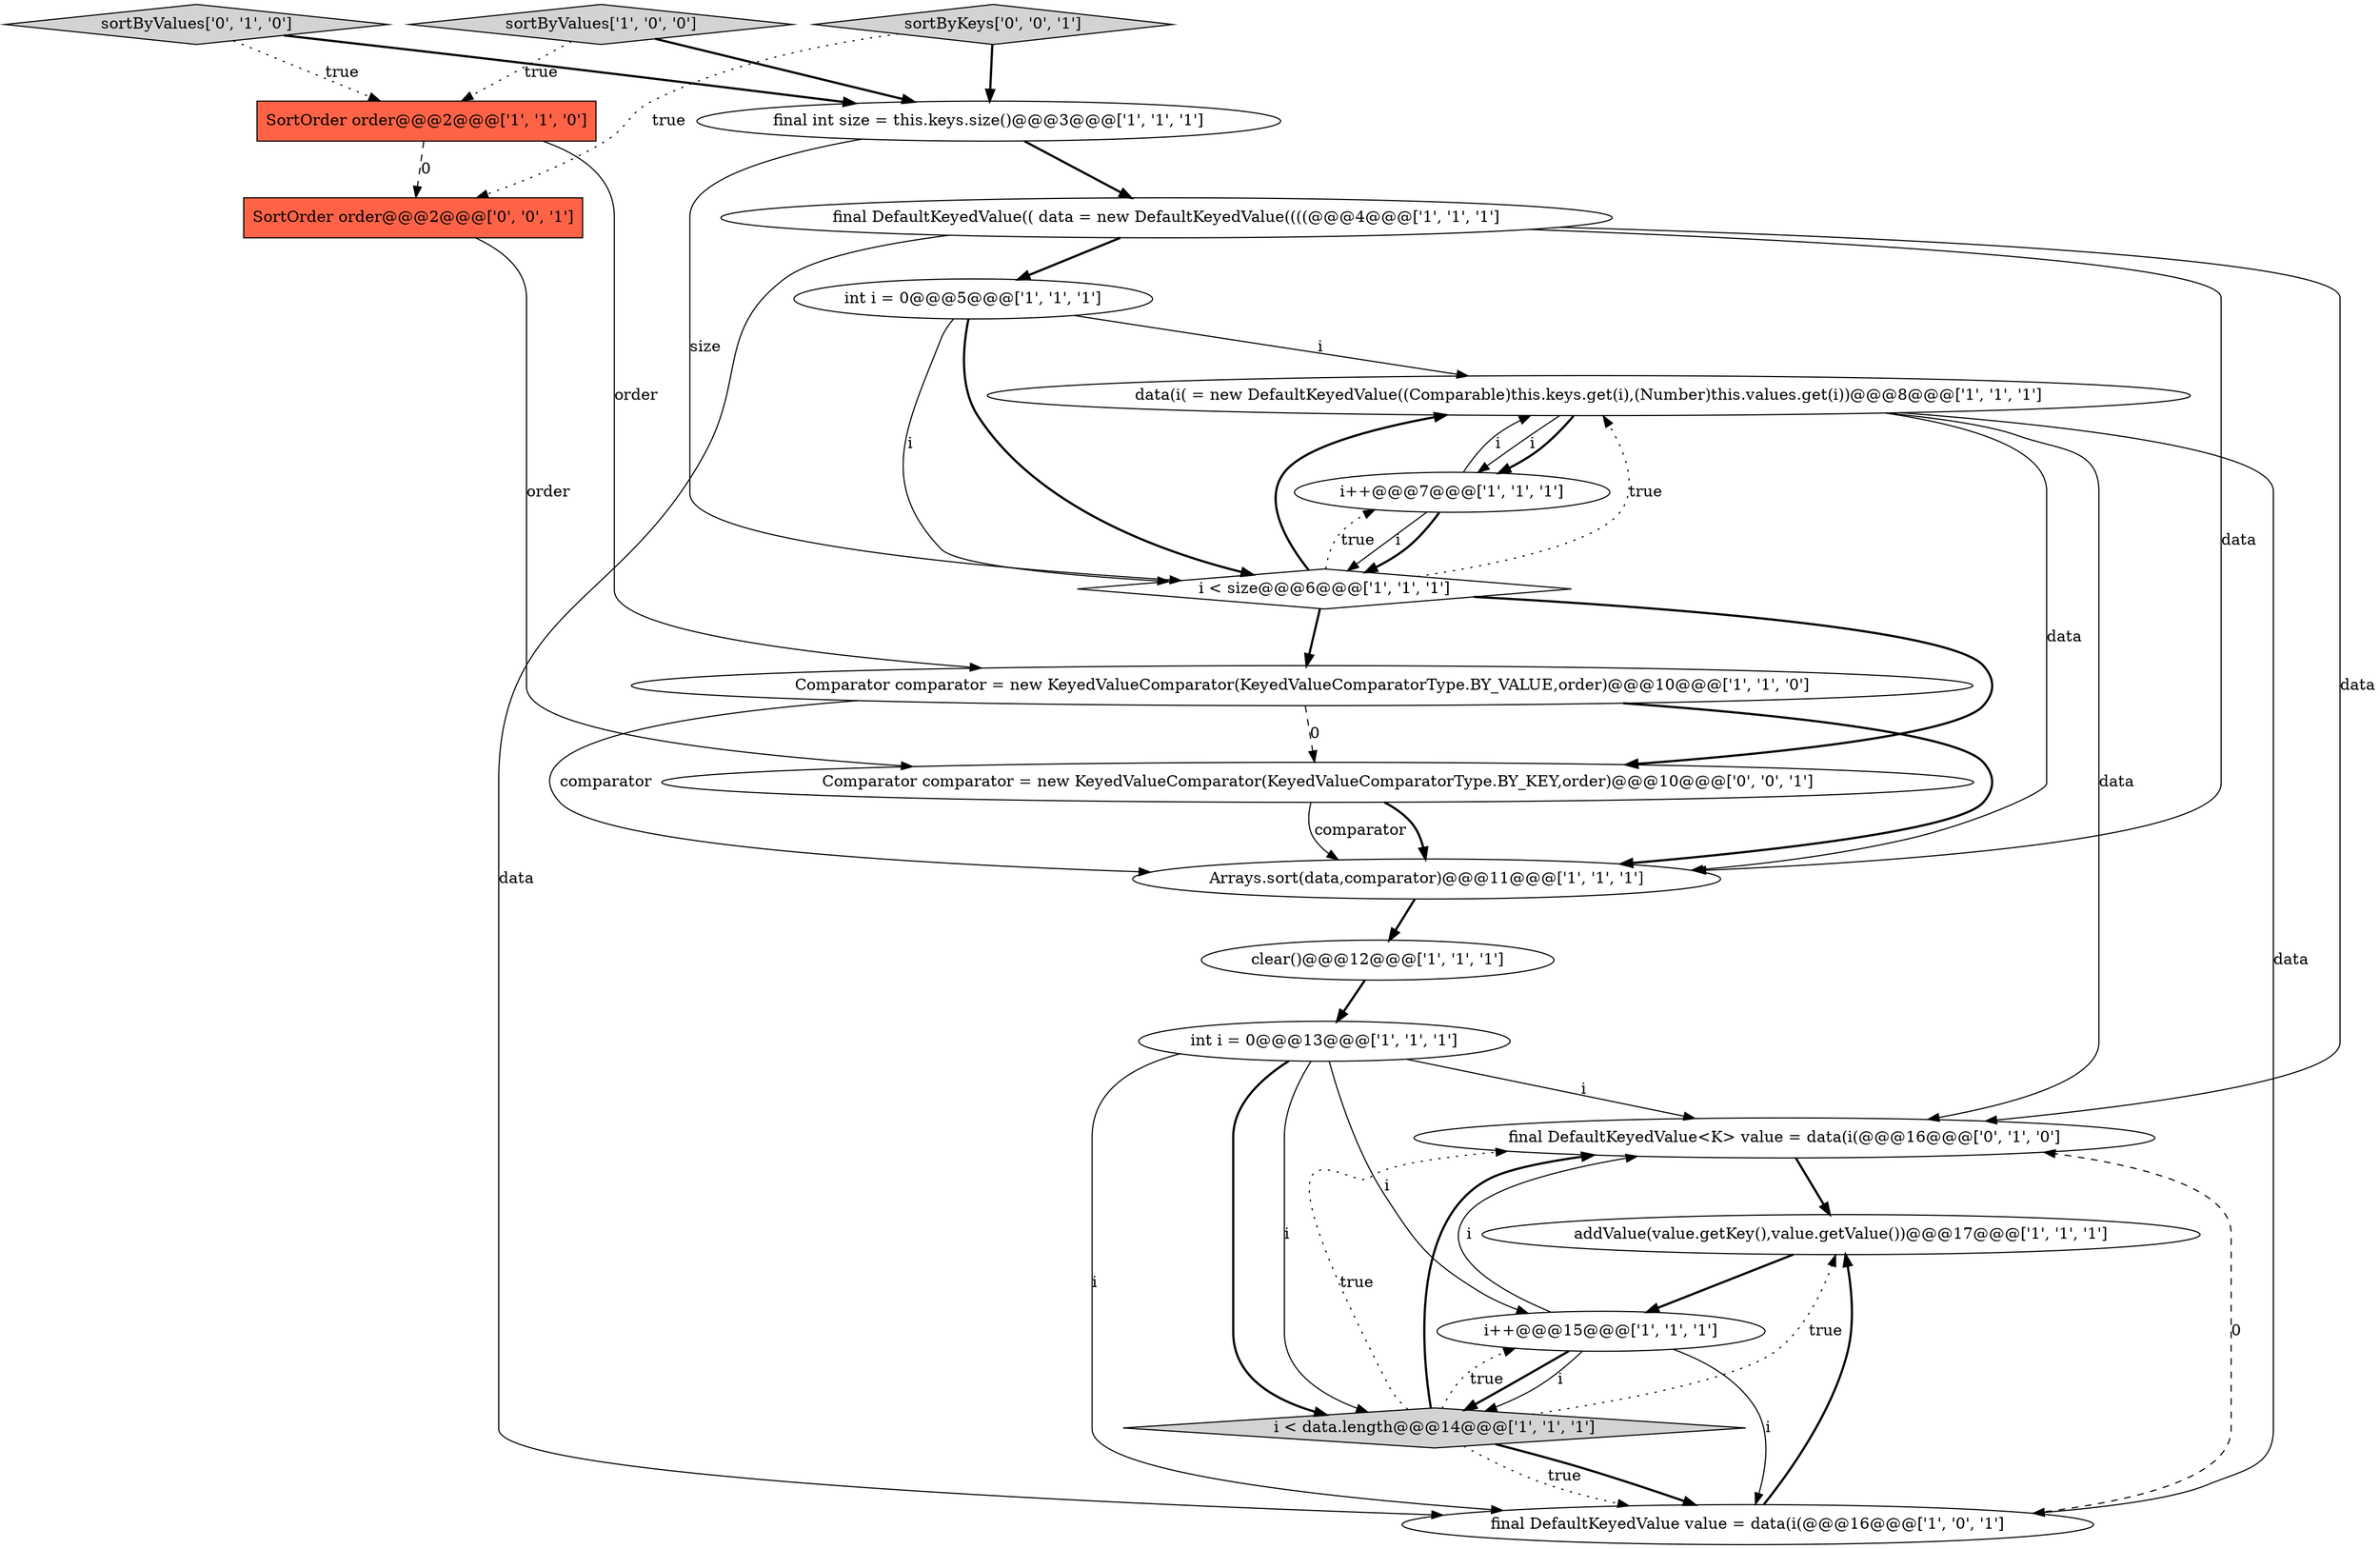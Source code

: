 digraph {
3 [style = filled, label = "SortOrder order@@@2@@@['1', '1', '0']", fillcolor = tomato, shape = box image = "AAA0AAABBB1BBB"];
16 [style = filled, label = "sortByValues['0', '1', '0']", fillcolor = lightgray, shape = diamond image = "AAA0AAABBB2BBB"];
5 [style = filled, label = "sortByValues['1', '0', '0']", fillcolor = lightgray, shape = diamond image = "AAA0AAABBB1BBB"];
11 [style = filled, label = "addValue(value.getKey(),value.getValue())@@@17@@@['1', '1', '1']", fillcolor = white, shape = ellipse image = "AAA0AAABBB1BBB"];
10 [style = filled, label = "Comparator comparator = new KeyedValueComparator(KeyedValueComparatorType.BY_VALUE,order)@@@10@@@['1', '1', '0']", fillcolor = white, shape = ellipse image = "AAA0AAABBB1BBB"];
17 [style = filled, label = "final DefaultKeyedValue<K> value = data(i(@@@16@@@['0', '1', '0']", fillcolor = white, shape = ellipse image = "AAA1AAABBB2BBB"];
2 [style = filled, label = "int i = 0@@@5@@@['1', '1', '1']", fillcolor = white, shape = ellipse image = "AAA0AAABBB1BBB"];
4 [style = filled, label = "i++@@@7@@@['1', '1', '1']", fillcolor = white, shape = ellipse image = "AAA0AAABBB1BBB"];
1 [style = filled, label = "i < data.length@@@14@@@['1', '1', '1']", fillcolor = lightgray, shape = diamond image = "AAA0AAABBB1BBB"];
9 [style = filled, label = "i < size@@@6@@@['1', '1', '1']", fillcolor = white, shape = diamond image = "AAA0AAABBB1BBB"];
14 [style = filled, label = "data(i( = new DefaultKeyedValue((Comparable)this.keys.get(i),(Number)this.values.get(i))@@@8@@@['1', '1', '1']", fillcolor = white, shape = ellipse image = "AAA0AAABBB1BBB"];
20 [style = filled, label = "SortOrder order@@@2@@@['0', '0', '1']", fillcolor = tomato, shape = box image = "AAA0AAABBB3BBB"];
12 [style = filled, label = "int i = 0@@@13@@@['1', '1', '1']", fillcolor = white, shape = ellipse image = "AAA0AAABBB1BBB"];
0 [style = filled, label = "final int size = this.keys.size()@@@3@@@['1', '1', '1']", fillcolor = white, shape = ellipse image = "AAA0AAABBB1BBB"];
13 [style = filled, label = "final DefaultKeyedValue value = data(i(@@@16@@@['1', '0', '1']", fillcolor = white, shape = ellipse image = "AAA0AAABBB1BBB"];
7 [style = filled, label = "i++@@@15@@@['1', '1', '1']", fillcolor = white, shape = ellipse image = "AAA0AAABBB1BBB"];
8 [style = filled, label = "final DefaultKeyedValue(( data = new DefaultKeyedValue((((@@@4@@@['1', '1', '1']", fillcolor = white, shape = ellipse image = "AAA0AAABBB1BBB"];
19 [style = filled, label = "Comparator comparator = new KeyedValueComparator(KeyedValueComparatorType.BY_KEY,order)@@@10@@@['0', '0', '1']", fillcolor = white, shape = ellipse image = "AAA0AAABBB3BBB"];
15 [style = filled, label = "clear()@@@12@@@['1', '1', '1']", fillcolor = white, shape = ellipse image = "AAA0AAABBB1BBB"];
18 [style = filled, label = "sortByKeys['0', '0', '1']", fillcolor = lightgray, shape = diamond image = "AAA0AAABBB3BBB"];
6 [style = filled, label = "Arrays.sort(data,comparator)@@@11@@@['1', '1', '1']", fillcolor = white, shape = ellipse image = "AAA0AAABBB1BBB"];
4->9 [style = solid, label="i"];
8->13 [style = solid, label="data"];
9->19 [style = bold, label=""];
3->10 [style = solid, label="order"];
3->20 [style = dashed, label="0"];
18->20 [style = dotted, label="true"];
19->6 [style = bold, label=""];
14->6 [style = solid, label="data"];
1->11 [style = dotted, label="true"];
10->6 [style = bold, label=""];
9->14 [style = dotted, label="true"];
6->15 [style = bold, label=""];
13->17 [style = dashed, label="0"];
2->9 [style = solid, label="i"];
12->13 [style = solid, label="i"];
7->1 [style = solid, label="i"];
15->12 [style = bold, label=""];
5->3 [style = dotted, label="true"];
7->13 [style = solid, label="i"];
1->7 [style = dotted, label="true"];
8->6 [style = solid, label="data"];
19->6 [style = solid, label="comparator"];
16->0 [style = bold, label=""];
12->1 [style = bold, label=""];
16->3 [style = dotted, label="true"];
12->1 [style = solid, label="i"];
2->14 [style = solid, label="i"];
0->8 [style = bold, label=""];
1->17 [style = dotted, label="true"];
14->4 [style = solid, label="i"];
7->17 [style = solid, label="i"];
14->13 [style = solid, label="data"];
12->7 [style = solid, label="i"];
11->7 [style = bold, label=""];
14->17 [style = solid, label="data"];
12->17 [style = solid, label="i"];
2->9 [style = bold, label=""];
13->11 [style = bold, label=""];
8->2 [style = bold, label=""];
5->0 [style = bold, label=""];
0->9 [style = solid, label="size"];
1->13 [style = dotted, label="true"];
10->6 [style = solid, label="comparator"];
4->9 [style = bold, label=""];
9->4 [style = dotted, label="true"];
1->17 [style = bold, label=""];
9->14 [style = bold, label=""];
17->11 [style = bold, label=""];
10->19 [style = dashed, label="0"];
20->19 [style = solid, label="order"];
7->1 [style = bold, label=""];
14->4 [style = bold, label=""];
18->0 [style = bold, label=""];
8->17 [style = solid, label="data"];
4->14 [style = solid, label="i"];
9->10 [style = bold, label=""];
1->13 [style = bold, label=""];
}
